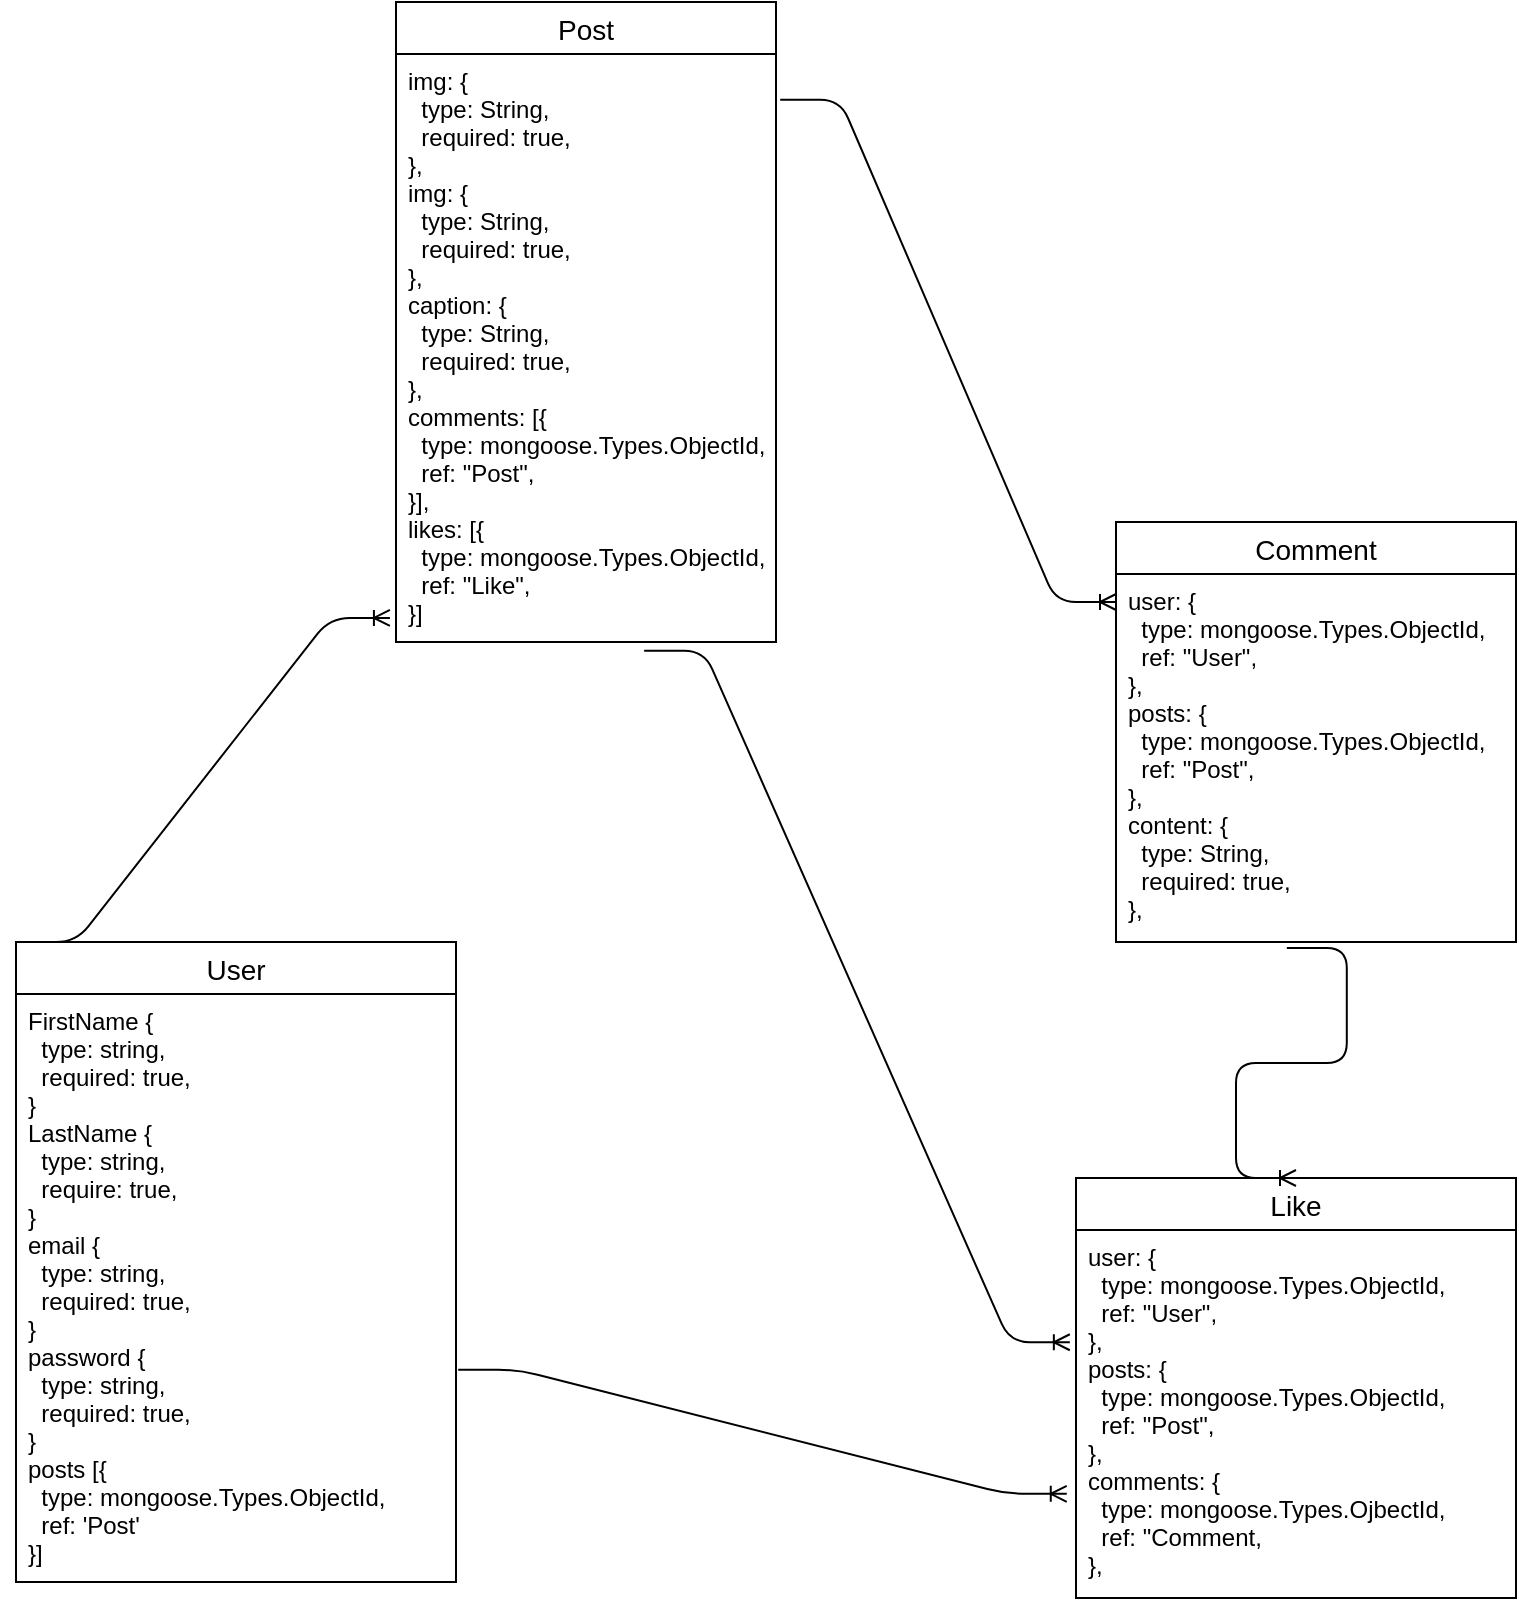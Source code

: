 <mxfile version="13.10.0" type="embed">
    <diagram id="741oLpGJw49mab2swYws" name="Page-1">
        <mxGraphModel dx="1186" dy="997" grid="1" gridSize="10" guides="1" tooltips="1" connect="1" arrows="1" fold="1" page="1" pageScale="1" pageWidth="850" pageHeight="1100" math="0" shadow="0">
            <root>
                <mxCell id="0"/>
                <mxCell id="1" parent="0"/>
                <mxCell id="4" value="User" style="swimlane;fontStyle=0;childLayout=stackLayout;horizontal=1;startSize=26;horizontalStack=0;resizeParent=1;resizeParentMax=0;resizeLast=0;collapsible=1;marginBottom=0;align=center;fontSize=14;" parent="1" vertex="1">
                    <mxGeometry x="20" y="590" width="220" height="320" as="geometry"/>
                </mxCell>
                <mxCell id="5" value="FirstName {&#10;  type: string,&#10;  required: true,&#10;}&#10;LastName {&#10;  type: string,&#10;  require: true,&#10;}&#10;email {&#10;  type: string,&#10;  required: true,&#10;}&#10;password {&#10;  type: string,&#10;  required: true,&#10;}&#10;posts [{&#10;  type: mongoose.Types.ObjectId,&#10;  ref: 'Post'&#10;}]&#10;" style="text;strokeColor=none;fillColor=none;spacingLeft=4;spacingRight=4;overflow=hidden;rotatable=0;points=[[0,0.5],[1,0.5]];portConstraint=eastwest;fontSize=12;" parent="4" vertex="1">
                    <mxGeometry y="26" width="220" height="294" as="geometry"/>
                </mxCell>
                <mxCell id="8" value="" style="edgeStyle=entityRelationEdgeStyle;fontSize=12;html=1;endArrow=ERoneToMany;exitX=0;exitY=0;exitDx=0;exitDy=0;entryX=-0.016;entryY=0.959;entryDx=0;entryDy=0;entryPerimeter=0;" parent="1" source="4" edge="1" target="10">
                    <mxGeometry width="100" height="100" relative="1" as="geometry">
                        <mxPoint x="220" y="320" as="sourcePoint"/>
                        <mxPoint x="160" y="460" as="targetPoint"/>
                    </mxGeometry>
                </mxCell>
                <mxCell id="9" value="Post" style="swimlane;fontStyle=0;childLayout=stackLayout;horizontal=1;startSize=26;horizontalStack=0;resizeParent=1;resizeParentMax=0;resizeLast=0;collapsible=1;marginBottom=0;align=center;fontSize=14;" parent="1" vertex="1">
                    <mxGeometry x="210" y="120" width="190" height="320" as="geometry"/>
                </mxCell>
                <mxCell id="10" value="img: {&#10;  type: String,&#10;  required: true,&#10;},&#10;img: {&#10;  type: String,&#10;  required: true,&#10;},&#10;caption: {&#10;  type: String,&#10;  required: true,&#10;},&#10;comments: [{&#10;  type: mongoose.Types.ObjectId,&#10;  ref: &quot;Post&quot;,&#10;}],&#10;likes: [{&#10;  type: mongoose.Types.ObjectId,&#10;  ref: &quot;Like&quot;,&#10;}]&#10;" style="text;strokeColor=none;fillColor=none;spacingLeft=4;spacingRight=4;overflow=hidden;rotatable=0;points=[[0,0.5],[1,0.5]];portConstraint=eastwest;fontSize=12;" parent="9" vertex="1">
                    <mxGeometry y="26" width="190" height="294" as="geometry"/>
                </mxCell>
                <mxCell id="13" value="" style="edgeStyle=entityRelationEdgeStyle;fontSize=12;html=1;endArrow=ERoneToMany;exitX=1.011;exitY=0.078;exitDx=0;exitDy=0;exitPerimeter=0;" parent="1" edge="1" source="10">
                    <mxGeometry width="100" height="100" relative="1" as="geometry">
                        <mxPoint x="470" y="180" as="sourcePoint"/>
                        <mxPoint x="570" y="420" as="targetPoint"/>
                    </mxGeometry>
                </mxCell>
                <mxCell id="18" value="" style="edgeStyle=entityRelationEdgeStyle;fontSize=12;html=1;endArrow=ERoneToMany;exitX=1.005;exitY=0.639;exitDx=0;exitDy=0;exitPerimeter=0;entryX=-0.021;entryY=0.717;entryDx=0;entryDy=0;entryPerimeter=0;" parent="1" source="5" target="32" edge="1">
                    <mxGeometry width="100" height="100" relative="1" as="geometry">
                        <mxPoint x="220" y="510" as="sourcePoint"/>
                        <mxPoint x="570" y="580" as="targetPoint"/>
                    </mxGeometry>
                </mxCell>
                <mxCell id="27" value="Comment" style="swimlane;fontStyle=0;childLayout=stackLayout;horizontal=1;startSize=26;horizontalStack=0;resizeParent=1;resizeParentMax=0;resizeLast=0;collapsible=1;marginBottom=0;align=center;fontSize=14;" vertex="1" parent="1">
                    <mxGeometry x="570" y="380" width="200" height="210" as="geometry"/>
                </mxCell>
                <mxCell id="28" value="user: {&#10;  type: mongoose.Types.ObjectId,&#10;  ref: &quot;User&quot;,&#10;},&#10;posts: {&#10;  type: mongoose.Types.ObjectId,&#10;  ref: &quot;Post&quot;,&#10;},&#10;content: {&#10;  type: String,&#10;  required: true,&#10;}," style="text;strokeColor=none;fillColor=none;spacingLeft=4;spacingRight=4;overflow=hidden;rotatable=0;points=[[0,0.5],[1,0.5]];portConstraint=eastwest;fontSize=12;" vertex="1" parent="27">
                    <mxGeometry y="26" width="200" height="184" as="geometry"/>
                </mxCell>
                <mxCell id="31" value="Like" style="swimlane;fontStyle=0;childLayout=stackLayout;horizontal=1;startSize=26;horizontalStack=0;resizeParent=1;resizeParentMax=0;resizeLast=0;collapsible=1;marginBottom=0;align=center;fontSize=14;" vertex="1" parent="1">
                    <mxGeometry x="550" y="708" width="220" height="210" as="geometry"/>
                </mxCell>
                <mxCell id="32" value="user: {&#10;  type: mongoose.Types.ObjectId,&#10;  ref: &quot;User&quot;,&#10;},&#10;posts: {&#10;  type: mongoose.Types.ObjectId,&#10;  ref: &quot;Post&quot;,&#10;},&#10;comments: {&#10;  type: mongoose.Types.OjbectId,&#10;  ref: &quot;Comment,&#10;},&#10;" style="text;strokeColor=none;fillColor=none;spacingLeft=4;spacingRight=4;overflow=hidden;rotatable=0;points=[[0,0.5],[1,0.5]];portConstraint=eastwest;fontSize=12;" vertex="1" parent="31">
                    <mxGeometry y="26" width="220" height="184" as="geometry"/>
                </mxCell>
                <mxCell id="35" value="" style="edgeStyle=entityRelationEdgeStyle;fontSize=12;html=1;endArrow=ERoneToMany;exitX=0.653;exitY=1.015;exitDx=0;exitDy=0;exitPerimeter=0;entryX=-0.014;entryY=0.305;entryDx=0;entryDy=0;entryPerimeter=0;" edge="1" parent="1" source="10" target="32">
                    <mxGeometry width="100" height="100" relative="1" as="geometry">
                        <mxPoint x="390" y="670" as="sourcePoint"/>
                        <mxPoint x="490" y="570" as="targetPoint"/>
                    </mxGeometry>
                </mxCell>
                <mxCell id="36" value="" style="edgeStyle=entityRelationEdgeStyle;fontSize=12;html=1;endArrow=ERoneToMany;exitX=0.427;exitY=1.016;exitDx=0;exitDy=0;exitPerimeter=0;entryX=0.5;entryY=0;entryDx=0;entryDy=0;" edge="1" parent="1" source="28" target="31">
                    <mxGeometry width="100" height="100" relative="1" as="geometry">
                        <mxPoint x="480" y="700" as="sourcePoint"/>
                        <mxPoint x="580" y="600" as="targetPoint"/>
                    </mxGeometry>
                </mxCell>
            </root>
        </mxGraphModel>
    </diagram>
</mxfile>